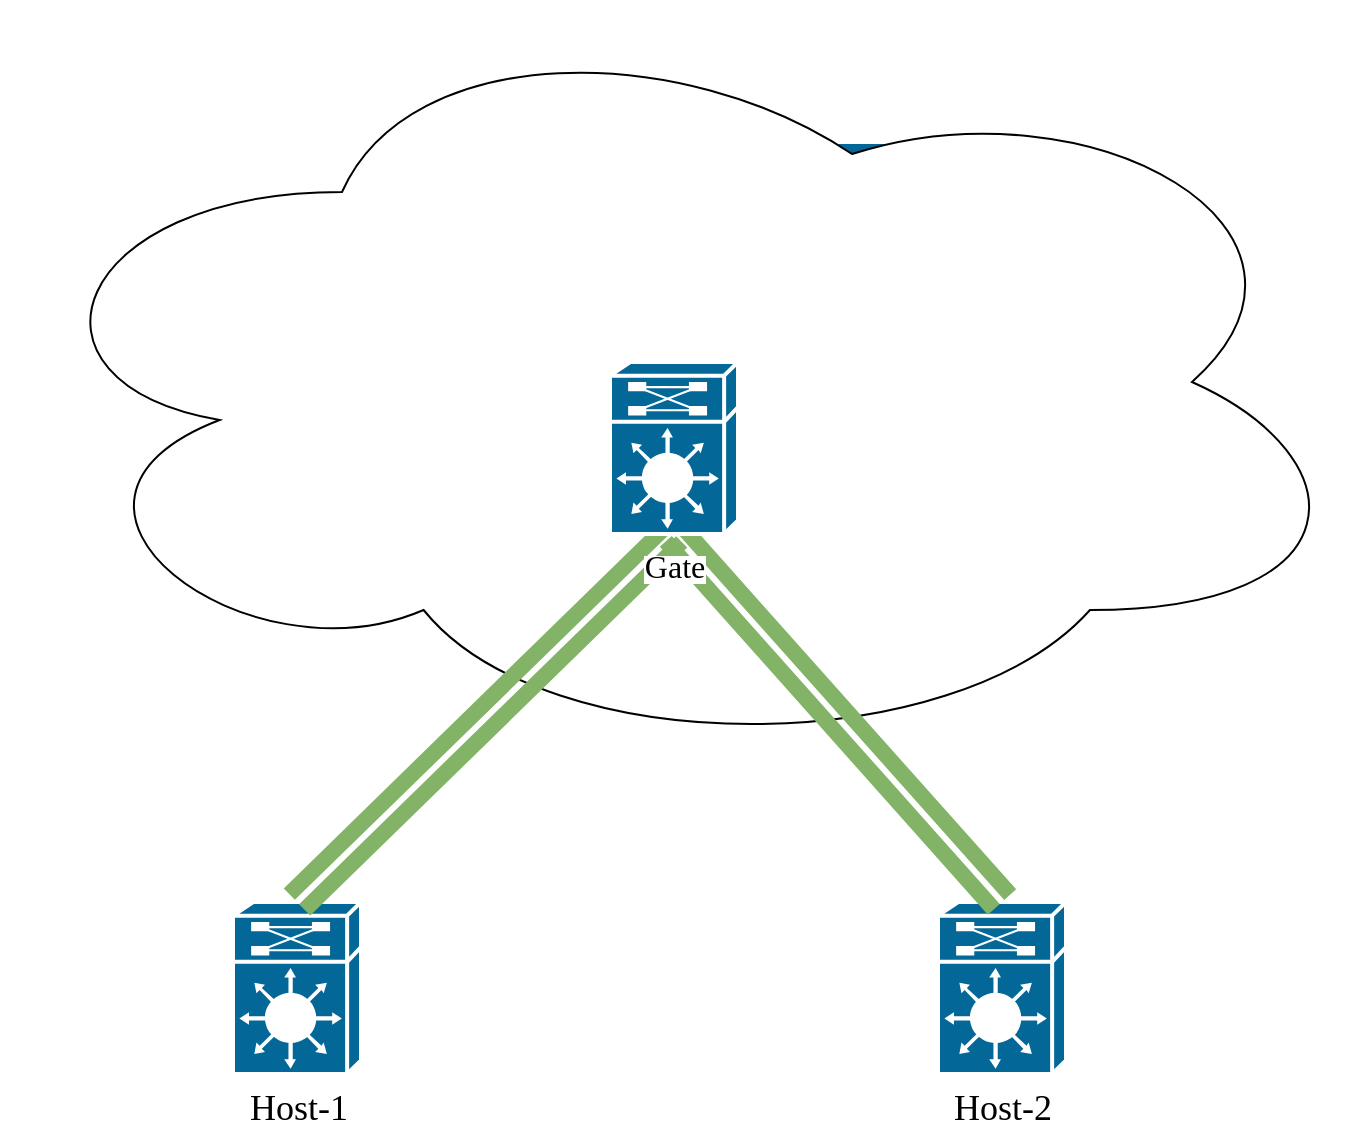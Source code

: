 <mxfile version="10.9.5" type="device"><diagram name="Page-1" id="c37626ed-c26b-45fb-9056-f9ebc6bb27b6"><mxGraphModel dx="1205" dy="700" grid="1" gridSize="10" guides="1" tooltips="1" connect="1" arrows="1" fold="1" page="1" pageScale="1" pageWidth="1100" pageHeight="850" background="#ffffff" math="0" shadow="0"><root><mxCell id="0"/><mxCell id="1" parent="0"/><mxCell id="JyYtgZwYYuy1GR4Zlru--9" value="" style="endArrow=none;html=1;entryX=1;entryY=0.5;entryDx=0;entryDy=0;entryPerimeter=0;exitX=0;exitY=0.5;exitDx=0;exitDy=0;exitPerimeter=0;" parent="1" source="JyYtgZwYYuy1GR4Zlru--1" target="1c7a67bf8fd3230f-1" edge="1"><mxGeometry width="50" height="50" relative="1" as="geometry"><mxPoint x="254.5" y="520" as="sourcePoint"/><mxPoint x="254.41" y="425" as="targetPoint"/></mxGeometry></mxCell><mxCell id="JyYtgZwYYuy1GR4Zlru--10" value="" style="endArrow=none;html=1;entryX=0.5;entryY=1;entryDx=0;entryDy=0;entryPerimeter=0;exitX=0.5;exitY=0;exitDx=0;exitDy=0;exitPerimeter=0;" parent="1" source="1c7a67bf8fd3230f-1" target="JyYtgZwYYuy1GR4Zlru--2" edge="1"><mxGeometry width="50" height="50" relative="1" as="geometry"><mxPoint x="323.09" y="510" as="sourcePoint"/><mxPoint x="323.0" y="415" as="targetPoint"/></mxGeometry></mxCell><mxCell id="JyYtgZwYYuy1GR4Zlru--11" value="" style="endArrow=none;html=1;entryX=0.5;entryY=1;entryDx=0;entryDy=0;entryPerimeter=0;exitX=0.5;exitY=0;exitDx=0;exitDy=0;exitPerimeter=0;" parent="1" source="JyYtgZwYYuy1GR4Zlru--1" target="JyYtgZwYYuy1GR4Zlru--2" edge="1"><mxGeometry width="50" height="50" relative="1" as="geometry"><mxPoint x="347.16" y="385.212" as="sourcePoint"/><mxPoint x="425.0" y="280" as="targetPoint"/></mxGeometry></mxCell><mxCell id="JyYtgZwYYuy1GR4Zlru--12" value="" style="endArrow=none;html=1;entryX=-0.007;entryY=0.691;entryDx=0;entryDy=0;entryPerimeter=0;exitX=0.998;exitY=0.664;exitDx=0;exitDy=0;exitPerimeter=0;" parent="1" source="1c7a67bf8fd3230f-1" target="JyYtgZwYYuy1GR4Zlru--1" edge="1"><mxGeometry width="50" height="50" relative="1" as="geometry"><mxPoint x="484.5" y="520" as="sourcePoint"/><mxPoint x="484.41" y="425" as="targetPoint"/></mxGeometry></mxCell><mxCell id="3XgHhpi0TG4Ou3nP2hJu-2" value="" style="endArrow=none;html=1;entryX=0.5;entryY=1;entryDx=0;entryDy=0;entryPerimeter=0;exitX=0.5;exitY=0;exitDx=0;exitDy=0;exitPerimeter=0;" parent="1" source="JyYtgZwYYuy1GR4Zlru--1" target="3XgHhpi0TG4Ou3nP2hJu-1" edge="1"><mxGeometry width="50" height="50" relative="1" as="geometry"><mxPoint x="583" y="400" as="sourcePoint"/><mxPoint x="633" y="350" as="targetPoint"/></mxGeometry></mxCell><mxCell id="3XgHhpi0TG4Ou3nP2hJu-3" value="" style="endArrow=none;html=1;entryX=0.5;entryY=1;entryDx=0;entryDy=0;entryPerimeter=0;exitX=0.5;exitY=0;exitDx=0;exitDy=0;exitPerimeter=0;" parent="1" source="1c7a67bf8fd3230f-1" target="3XgHhpi0TG4Ou3nP2hJu-1" edge="1"><mxGeometry width="50" height="50" relative="1" as="geometry"><mxPoint x="583" y="400" as="sourcePoint"/><mxPoint x="633" y="350" as="targetPoint"/></mxGeometry></mxCell><mxCell id="cQJnAoeF0PTk5prU0SMh-14" value="" style="endArrow=none;html=1;entryX=0.5;entryY=1;entryDx=0;entryDy=0;entryPerimeter=0;exitX=0.5;exitY=0;exitDx=0;exitDy=0;exitPerimeter=0;" parent="1" source="cQJnAoeF0PTk5prU0SMh-4" target="JyYtgZwYYuy1GR4Zlru--2" edge="1"><mxGeometry width="50" height="50" relative="1" as="geometry"><mxPoint x="563" y="310" as="sourcePoint"/><mxPoint x="613" y="260" as="targetPoint"/></mxGeometry></mxCell><mxCell id="cQJnAoeF0PTk5prU0SMh-16" value="" style="endArrow=none;html=1;entryX=0.5;entryY=1;entryDx=0;entryDy=0;entryPerimeter=0;exitX=0.5;exitY=0;exitDx=0;exitDy=0;exitPerimeter=0;" parent="1" source="cQJnAoeF0PTk5prU0SMh-4" target="3XgHhpi0TG4Ou3nP2hJu-1" edge="1"><mxGeometry width="50" height="50" relative="1" as="geometry"><mxPoint x="563" y="310" as="sourcePoint"/><mxPoint x="613" y="260" as="targetPoint"/></mxGeometry></mxCell><mxCell id="3XgHhpi0TG4Ou3nP2hJu-1" value="&lt;font style=&quot;font-size: 16px ; background-color: rgb(255 , 255 , 255)&quot;&gt;Spine-2&lt;/font&gt;" style="shape=mxgraph.cisco.misc.route_switch_processor;html=1;dashed=0;fillColor=#036897;strokeColor=#ffffff;strokeWidth=2;verticalLabelPosition=bottom;verticalAlign=top;rounded=0;shadow=0;comic=0;fontFamily=Verdana;fontSize=12;" parent="1" vertex="1"><mxGeometry x="530" y="160" width="64" height="86" as="geometry"/></mxCell><mxCell id="JyYtgZwYYuy1GR4Zlru--2" value="&lt;font style=&quot;font-size: 16px ; background-color: rgb(255 , 255 , 255)&quot;&gt;Spine-1&lt;/font&gt;" style="shape=mxgraph.cisco.misc.route_switch_processor;html=1;dashed=0;fillColor=#036897;strokeColor=#ffffff;strokeWidth=2;verticalLabelPosition=bottom;verticalAlign=top;rounded=0;shadow=0;comic=0;fontFamily=Verdana;fontSize=12;" parent="1" vertex="1"><mxGeometry x="361.5" y="136" width="64" height="86" as="geometry"/></mxCell><mxCell id="cQJnAoeF0PTk5prU0SMh-4" value="&lt;font style=&quot;font-size: 16px ; background-color: rgb(255 , 255 , 255)&quot;&gt;Leaf-21&lt;/font&gt;" style="shape=mxgraph.cisco.misc.route_switch_processor;html=1;dashed=0;fillColor=#036897;strokeColor=#ffffff;strokeWidth=2;verticalLabelPosition=bottom;verticalAlign=top;rounded=0;shadow=0;comic=0;fontFamily=Verdana;fontSize=12;" parent="1" vertex="1"><mxGeometry x="583" y="280" width="64" height="86" as="geometry"/></mxCell><mxCell id="JyYtgZwYYuy1GR4Zlru--1" value="&lt;font style=&quot;font-size: 16px ; background-color: rgb(255 , 255 , 255)&quot;&gt;Leaf-12&lt;/font&gt;" style="shape=mxgraph.cisco.misc.route_switch_processor;html=1;dashed=0;fillColor=#036897;strokeColor=#ffffff;strokeWidth=2;verticalLabelPosition=bottom;verticalAlign=top;rounded=0;shadow=0;comic=0;fontFamily=Verdana;fontSize=12;" parent="1" vertex="1"><mxGeometry x="453" y="339" width="64" height="86" as="geometry"/></mxCell><mxCell id="1c7a67bf8fd3230f-1" value="&lt;font style=&quot;font-size: 16px ; background-color: rgb(255 , 255 , 255)&quot;&gt;Leaf-11&lt;/font&gt;" style="shape=mxgraph.cisco.misc.route_switch_processor;html=1;dashed=0;fillColor=#036897;strokeColor=#ffffff;strokeWidth=2;verticalLabelPosition=bottom;verticalAlign=top;rounded=0;shadow=0;comic=0;fontFamily=Verdana;fontSize=12;" parent="1" vertex="1"><mxGeometry x="273.5" y="227" width="64" height="86" as="geometry"/></mxCell><mxCell id="wPQLt3ZRhlmaRrKm8RIl-23" value="" style="ellipse;shape=cloud;whiteSpace=wrap;html=1;" vertex="1" parent="1"><mxGeometry x="126" y="90" width="680" height="380" as="geometry"/></mxCell><mxCell id="wPQLt3ZRhlmaRrKm8RIl-27" value="&lt;font style=&quot;font-size: 18px&quot;&gt;Host-1&lt;/font&gt;" style="shape=mxgraph.cisco.misc.route_switch_processor;html=1;dashed=0;fillColor=#036897;strokeColor=#ffffff;strokeWidth=2;verticalLabelPosition=bottom;verticalAlign=top;rounded=0;shadow=0;comic=0;fontFamily=Verdana;fontSize=12;" vertex="1" parent="1"><mxGeometry x="241.5" y="540" width="64" height="86" as="geometry"/></mxCell><mxCell id="wPQLt3ZRhlmaRrKm8RIl-28" value="&lt;font style=&quot;font-size: 18px&quot;&gt;Host-2&lt;/font&gt;" style="shape=mxgraph.cisco.misc.route_switch_processor;html=1;dashed=0;fillColor=#036897;strokeColor=#ffffff;strokeWidth=2;verticalLabelPosition=bottom;verticalAlign=top;rounded=0;shadow=0;comic=0;fontFamily=Verdana;fontSize=12;" vertex="1" parent="1"><mxGeometry x="594" y="540" width="64" height="86" as="geometry"/></mxCell><mxCell id="wPQLt3ZRhlmaRrKm8RIl-29" value="" style="shape=link;html=1;strokeWidth=8;entryX=0.5;entryY=1;entryDx=0;entryDy=0;entryPerimeter=0;exitX=0.5;exitY=0;exitDx=0;exitDy=0;exitPerimeter=0;fillColor=#d5e8d4;strokeColor=#82b366;" edge="1" parent="1" source="wPQLt3ZRhlmaRrKm8RIl-27" target="wPQLt3ZRhlmaRrKm8RIl-24"><mxGeometry width="50" height="50" relative="1" as="geometry"><mxPoint x="130" y="720" as="sourcePoint"/><mxPoint x="180" y="670" as="targetPoint"/></mxGeometry></mxCell><mxCell id="wPQLt3ZRhlmaRrKm8RIl-30" value="" style="shape=link;html=1;strokeWidth=8;entryX=0.5;entryY=1;entryDx=0;entryDy=0;entryPerimeter=0;exitX=0.5;exitY=0;exitDx=0;exitDy=0;exitPerimeter=0;fillColor=#d5e8d4;strokeColor=#82b366;" edge="1" parent="1" source="wPQLt3ZRhlmaRrKm8RIl-28" target="wPQLt3ZRhlmaRrKm8RIl-24"><mxGeometry width="50" height="50" relative="1" as="geometry"><mxPoint x="319.824" y="583" as="sourcePoint"/><mxPoint x="508.059" y="399.471" as="targetPoint"/></mxGeometry></mxCell><mxCell id="wPQLt3ZRhlmaRrKm8RIl-24" value="&lt;span style=&quot;background-color: rgb(255 , 255 , 255)&quot;&gt;&lt;font style=&quot;font-size: 16px&quot;&gt;Gate&lt;/font&gt;&lt;/span&gt;" style="shape=mxgraph.cisco.misc.route_switch_processor;html=1;dashed=0;fillColor=#036897;strokeColor=#ffffff;strokeWidth=2;verticalLabelPosition=bottom;verticalAlign=top;rounded=0;shadow=0;comic=0;fontFamily=Verdana;fontSize=12;" vertex="1" parent="1"><mxGeometry x="430" y="270" width="64" height="86" as="geometry"/></mxCell></root></mxGraphModel></diagram></mxfile>
